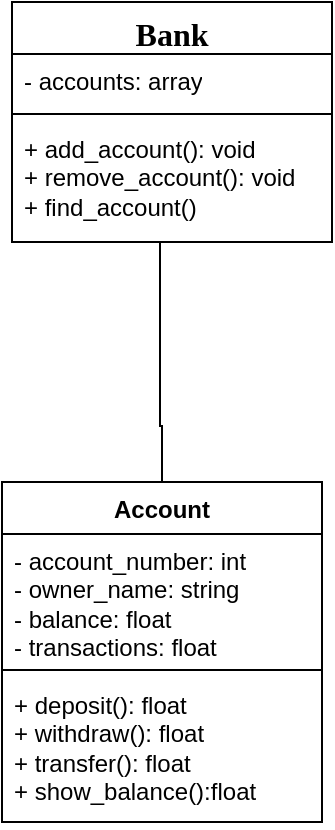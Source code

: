 <mxfile version="28.0.7">
  <diagram name="Page-1" id="Xcl9lai2i1tZuWn8c9Ur">
    <mxGraphModel dx="1389" dy="749" grid="1" gridSize="10" guides="1" tooltips="1" connect="1" arrows="1" fold="1" page="1" pageScale="1" pageWidth="850" pageHeight="1100" math="0" shadow="0">
      <root>
        <mxCell id="0" />
        <mxCell id="1" parent="0" />
        <mxCell id="DUhCLv7TbOZwnheyIv48-5" value="&lt;font face=&quot;Tahoma&quot; style=&quot;font-size: 16px;&quot;&gt;Bank&lt;/font&gt;" style="swimlane;fontStyle=1;align=center;verticalAlign=top;childLayout=stackLayout;horizontal=1;startSize=26;horizontalStack=0;resizeParent=1;resizeParentMax=0;resizeLast=0;collapsible=1;marginBottom=0;whiteSpace=wrap;html=1;" vertex="1" parent="1">
          <mxGeometry x="345" y="90" width="160" height="120" as="geometry" />
        </mxCell>
        <mxCell id="DUhCLv7TbOZwnheyIv48-6" value="- accounts: array" style="text;strokeColor=none;fillColor=none;align=left;verticalAlign=top;spacingLeft=4;spacingRight=4;overflow=hidden;rotatable=0;points=[[0,0.5],[1,0.5]];portConstraint=eastwest;whiteSpace=wrap;html=1;" vertex="1" parent="DUhCLv7TbOZwnheyIv48-5">
          <mxGeometry y="26" width="160" height="26" as="geometry" />
        </mxCell>
        <mxCell id="DUhCLv7TbOZwnheyIv48-7" value="" style="line;strokeWidth=1;fillColor=none;align=left;verticalAlign=middle;spacingTop=-1;spacingLeft=3;spacingRight=3;rotatable=0;labelPosition=right;points=[];portConstraint=eastwest;strokeColor=inherit;" vertex="1" parent="DUhCLv7TbOZwnheyIv48-5">
          <mxGeometry y="52" width="160" height="8" as="geometry" />
        </mxCell>
        <mxCell id="DUhCLv7TbOZwnheyIv48-8" value="+ add_account(): void&lt;div&gt;+ remove_account(): void&lt;/div&gt;&lt;div&gt;+ find_account()&lt;/div&gt;" style="text;strokeColor=none;fillColor=none;align=left;verticalAlign=top;spacingLeft=4;spacingRight=4;overflow=hidden;rotatable=0;points=[[0,0.5],[1,0.5]];portConstraint=eastwest;whiteSpace=wrap;html=1;" vertex="1" parent="DUhCLv7TbOZwnheyIv48-5">
          <mxGeometry y="60" width="160" height="60" as="geometry" />
        </mxCell>
        <mxCell id="DUhCLv7TbOZwnheyIv48-9" value="" style="endArrow=none;html=1;edgeStyle=orthogonalEdgeStyle;rounded=0;" edge="1" parent="1">
          <mxGeometry relative="1" as="geometry">
            <mxPoint x="419" y="210" as="sourcePoint" />
            <mxPoint x="419" y="330" as="targetPoint" />
            <Array as="points">
              <mxPoint x="419" y="302" />
              <mxPoint x="420" y="302" />
              <mxPoint x="420" y="330" />
            </Array>
          </mxGeometry>
        </mxCell>
        <mxCell id="DUhCLv7TbOZwnheyIv48-13" value="Account" style="swimlane;fontStyle=1;align=center;verticalAlign=top;childLayout=stackLayout;horizontal=1;startSize=26;horizontalStack=0;resizeParent=1;resizeParentMax=0;resizeLast=0;collapsible=1;marginBottom=0;whiteSpace=wrap;html=1;" vertex="1" parent="1">
          <mxGeometry x="340" y="330" width="160" height="170" as="geometry" />
        </mxCell>
        <mxCell id="DUhCLv7TbOZwnheyIv48-14" value="- account_number: int&lt;div&gt;- owner_name: string&lt;/div&gt;&lt;div&gt;- balance: float&lt;/div&gt;&lt;div&gt;- transactions: float&lt;br&gt;&lt;div&gt;&lt;br&gt;&lt;/div&gt;&lt;/div&gt;" style="text;strokeColor=none;fillColor=none;align=left;verticalAlign=top;spacingLeft=4;spacingRight=4;overflow=hidden;rotatable=0;points=[[0,0.5],[1,0.5]];portConstraint=eastwest;whiteSpace=wrap;html=1;" vertex="1" parent="DUhCLv7TbOZwnheyIv48-13">
          <mxGeometry y="26" width="160" height="64" as="geometry" />
        </mxCell>
        <mxCell id="DUhCLv7TbOZwnheyIv48-15" value="" style="line;strokeWidth=1;fillColor=none;align=left;verticalAlign=middle;spacingTop=-1;spacingLeft=3;spacingRight=3;rotatable=0;labelPosition=right;points=[];portConstraint=eastwest;strokeColor=inherit;" vertex="1" parent="DUhCLv7TbOZwnheyIv48-13">
          <mxGeometry y="90" width="160" height="8" as="geometry" />
        </mxCell>
        <mxCell id="DUhCLv7TbOZwnheyIv48-16" value="+ deposit(): float&lt;div&gt;+ withdraw(): float&lt;/div&gt;&lt;div&gt;+ transfer(): float&lt;/div&gt;&lt;div&gt;+ show_balance():float&lt;br&gt;&lt;div&gt;&lt;br&gt;&lt;/div&gt;&lt;/div&gt;" style="text;strokeColor=none;fillColor=none;align=left;verticalAlign=top;spacingLeft=4;spacingRight=4;overflow=hidden;rotatable=0;points=[[0,0.5],[1,0.5]];portConstraint=eastwest;whiteSpace=wrap;html=1;" vertex="1" parent="DUhCLv7TbOZwnheyIv48-13">
          <mxGeometry y="98" width="160" height="72" as="geometry" />
        </mxCell>
      </root>
    </mxGraphModel>
  </diagram>
</mxfile>
